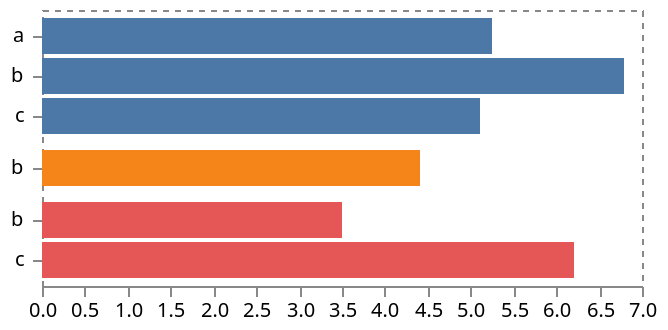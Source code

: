 {
  "$schema": "https://vega.github.io/schema/vega/v3.0.json",
  "width": 300,
  "padding": 5,
  "autosize": "pad",

  "encode": {
    "enter": {
      "fill": {"value": "transparent"},
      "strokeWidth": {"value": 1},
      "stroke": {"value": "#888"}
    },
    "update": {
      "strokeDash": {"value": [3, 3]}
    },
    "hover": {
      "strokeDash": {"value": []}
    }
  },

  "signals": [
    {
      "name": "rangeStep", "value": 20,
      "bind": {"input": "range", "min": 5, "max": 50, "step": 1}
    },
    {
      "name": "innerPadding", "value": 0.1,
      "bind": {"input": "range", "min": 0, "max": 1}
    },
    {
      "name": "outerPadding", "value": 0.2,
      "bind": {"input": "range", "min": 0, "max": 1}
    },
    {
      "name": "height",
      "update": "trellisExtent[1]"
    }
  ],

  "data": [
    {
      "name": "tuples",
      "values": [
        {"a": 0, "b": "a", "c": 6.3},
        {"a": 0, "b": "a", "c": 4.2},
        {"a": 0, "b": "b", "c": 6.8},
        {"a": 0, "b": "c", "c": 5.1},
        {"a": 1, "b": "b", "c": 4.4},
        {"a": 2, "b": "b", "c": 3.5},
        {"a": 2, "b": "c", "c": 6.2}
      ],
      "transform": [
        {
          "type": "aggregate",
          "groupby": ["a", "b"],
          "fields": ["c"],
          "ops": ["average"],
          "as": ["c"]
        }
      ]
    },
    {
      "name": "trellis",
      "source": "tuples",
      "transform": [
        {
          "type": "aggregate",
          "groupby": ["a"]
        },
        {
          "type": "formula", "as": "span",
          "expr": "rangeStep * bandspace(datum.count, innerPadding, outerPadding)"
        },
        {
          "type": "stack",
          "field": "span"
        },
        {
          "type": "extent",
          "field": "y1",
          "signal": "trellisExtent"
        }
      ]
    }
  ],

  "scales": [
    {
      "name": "xscale",
      "domain": {"data": "tuples", "field": "c"},
      "nice": true,
      "zero": true,
      "round": true,
      "range": "width"
    },
    {
      "name": "color",
      "type": "ordinal",
      "range": "category",
      "domain": {"data": "trellis", "field": "a"}
    }
  ],

  "axes": [
    { "orient": "bottom", "scale": "xscale", "domain": true }
  ],

  "marks": [
    {
      "type": "group",

      "from": {
        "data": "trellis",
        "facet": {
          "name": "faceted_tuples",
          "data": "tuples",
          "groupby": "a"
        }
      },

      "encode": {
        "enter": {
          "x": {"value": 0},
          "width": {"signal": "width"}
        },
        "update": {
          "y": {"field": "y0"},
          "y2": {"field": "y1"}
        }
      },

      "scales": [
        {
          "name": "yscale",
          "type": "band",
          "paddingInner": {"signal": "innerPadding"},
          "paddingOuter": {"signal": "outerPadding"},
          "round": true,
          "domain": {"data": "faceted_tuples", "field": "b"},
          "rangeStep": {"signal": "rangeStep"}
        }
      ],

      "axes": [
        { "orient": "left", "scale": "yscale",
          "tick": false, "domain": false, "labelPadding": 4 }
      ],

      "marks": [
        {
          "type": "rect",
          "from": {"data": "faceted_tuples"},
          "encode": {
            "enter": {
              "x": {"value": 0},
              "x2": {"scale": "xscale", "field": "c"},
              "fill": {"scale": "color", "field": "a"},
              "strokeWidth": {"value": 2}
            },
            "update": {
              "y": {"scale": "yscale", "field": "b"},
              "height": {"scale": "yscale", "band": 1},
              "stroke": {"value": null},
              "zindex": {"value": 0}
            },
            "hover": {
              "stroke": {"value": "firebrick"},
              "zindex": {"value": 1}
            }
          }
        }
      ]
    }
  ]
}